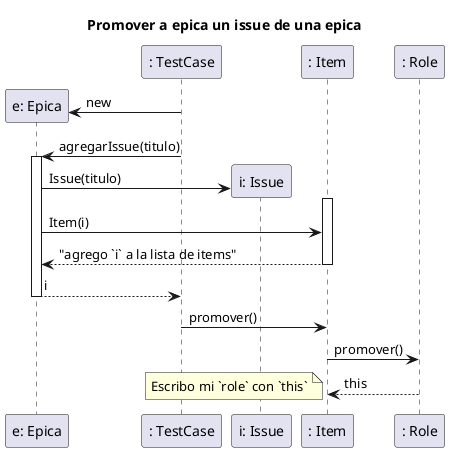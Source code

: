 @startuml(id=1)

title Promover a epica un issue de una epica

create "e: Epica"
": TestCase" -> "e: Epica": new

": TestCase" -> "e: Epica": agregarIssue(titulo)

activate "e: Epica"
create "i: Issue"
"e: Epica" -> "i: Issue": Issue(titulo)

activate ": Item"
"e: Epica" -> ": Item": Item(i)
": Item" --> "e: Epica": "agrego `i` a la lista de items"
deactivate ": Item"

"e: Epica" --> ": TestCase": i
deactivate "e: Epica"

": TestCase" -> ": Item": promover()
": Item" -> ": Role": promover()
": Role" --> ": Item": this
note left
Escribo mi `role` con `this`
end note



@enduml